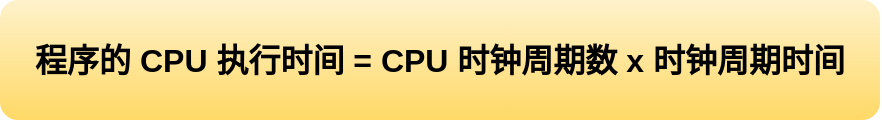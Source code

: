 <mxfile version="13.7.7" type="github">
  <diagram id="JVC-LoxCJg1FVSvLm0j4" name="Page-1">
    <mxGraphModel dx="1422" dy="713" grid="1" gridSize="10" guides="1" tooltips="1" connect="1" arrows="1" fold="1" page="1" pageScale="1" pageWidth="827" pageHeight="1169" math="0" shadow="0">
      <root>
        <mxCell id="0" />
        <mxCell id="1" parent="0" />
        <mxCell id="iOyeplU-I1cMI-uo6wa1-1" value="程序的 CPU 执行时间 = CPU 时钟周期数 x 时钟周期时间" style="rounded=1;whiteSpace=wrap;html=1;fontSize=16;gradientColor=#ffd966;fillColor=#fff2cc;strokeColor=none;fontStyle=1" vertex="1" parent="1">
          <mxGeometry x="230" y="270" width="440" height="60" as="geometry" />
        </mxCell>
      </root>
    </mxGraphModel>
  </diagram>
</mxfile>
